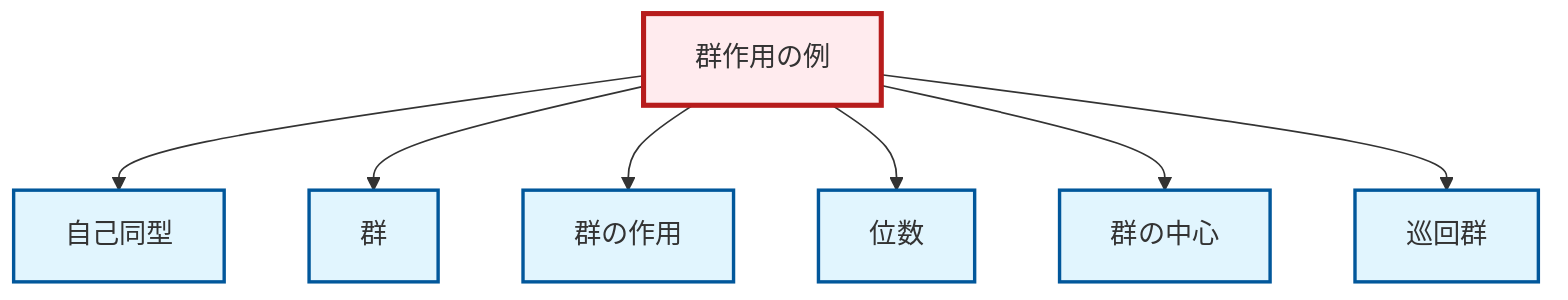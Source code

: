 graph TD
    classDef definition fill:#e1f5fe,stroke:#01579b,stroke-width:2px
    classDef theorem fill:#f3e5f5,stroke:#4a148c,stroke-width:2px
    classDef axiom fill:#fff3e0,stroke:#e65100,stroke-width:2px
    classDef example fill:#e8f5e9,stroke:#1b5e20,stroke-width:2px
    classDef current fill:#ffebee,stroke:#b71c1c,stroke-width:3px
    ex-group-action-examples["群作用の例"]:::example
    def-group["群"]:::definition
    def-automorphism["自己同型"]:::definition
    def-order["位数"]:::definition
    def-group-action["群の作用"]:::definition
    def-cyclic-group["巡回群"]:::definition
    def-center-of-group["群の中心"]:::definition
    ex-group-action-examples --> def-automorphism
    ex-group-action-examples --> def-group
    ex-group-action-examples --> def-group-action
    ex-group-action-examples --> def-order
    ex-group-action-examples --> def-center-of-group
    ex-group-action-examples --> def-cyclic-group
    class ex-group-action-examples current
